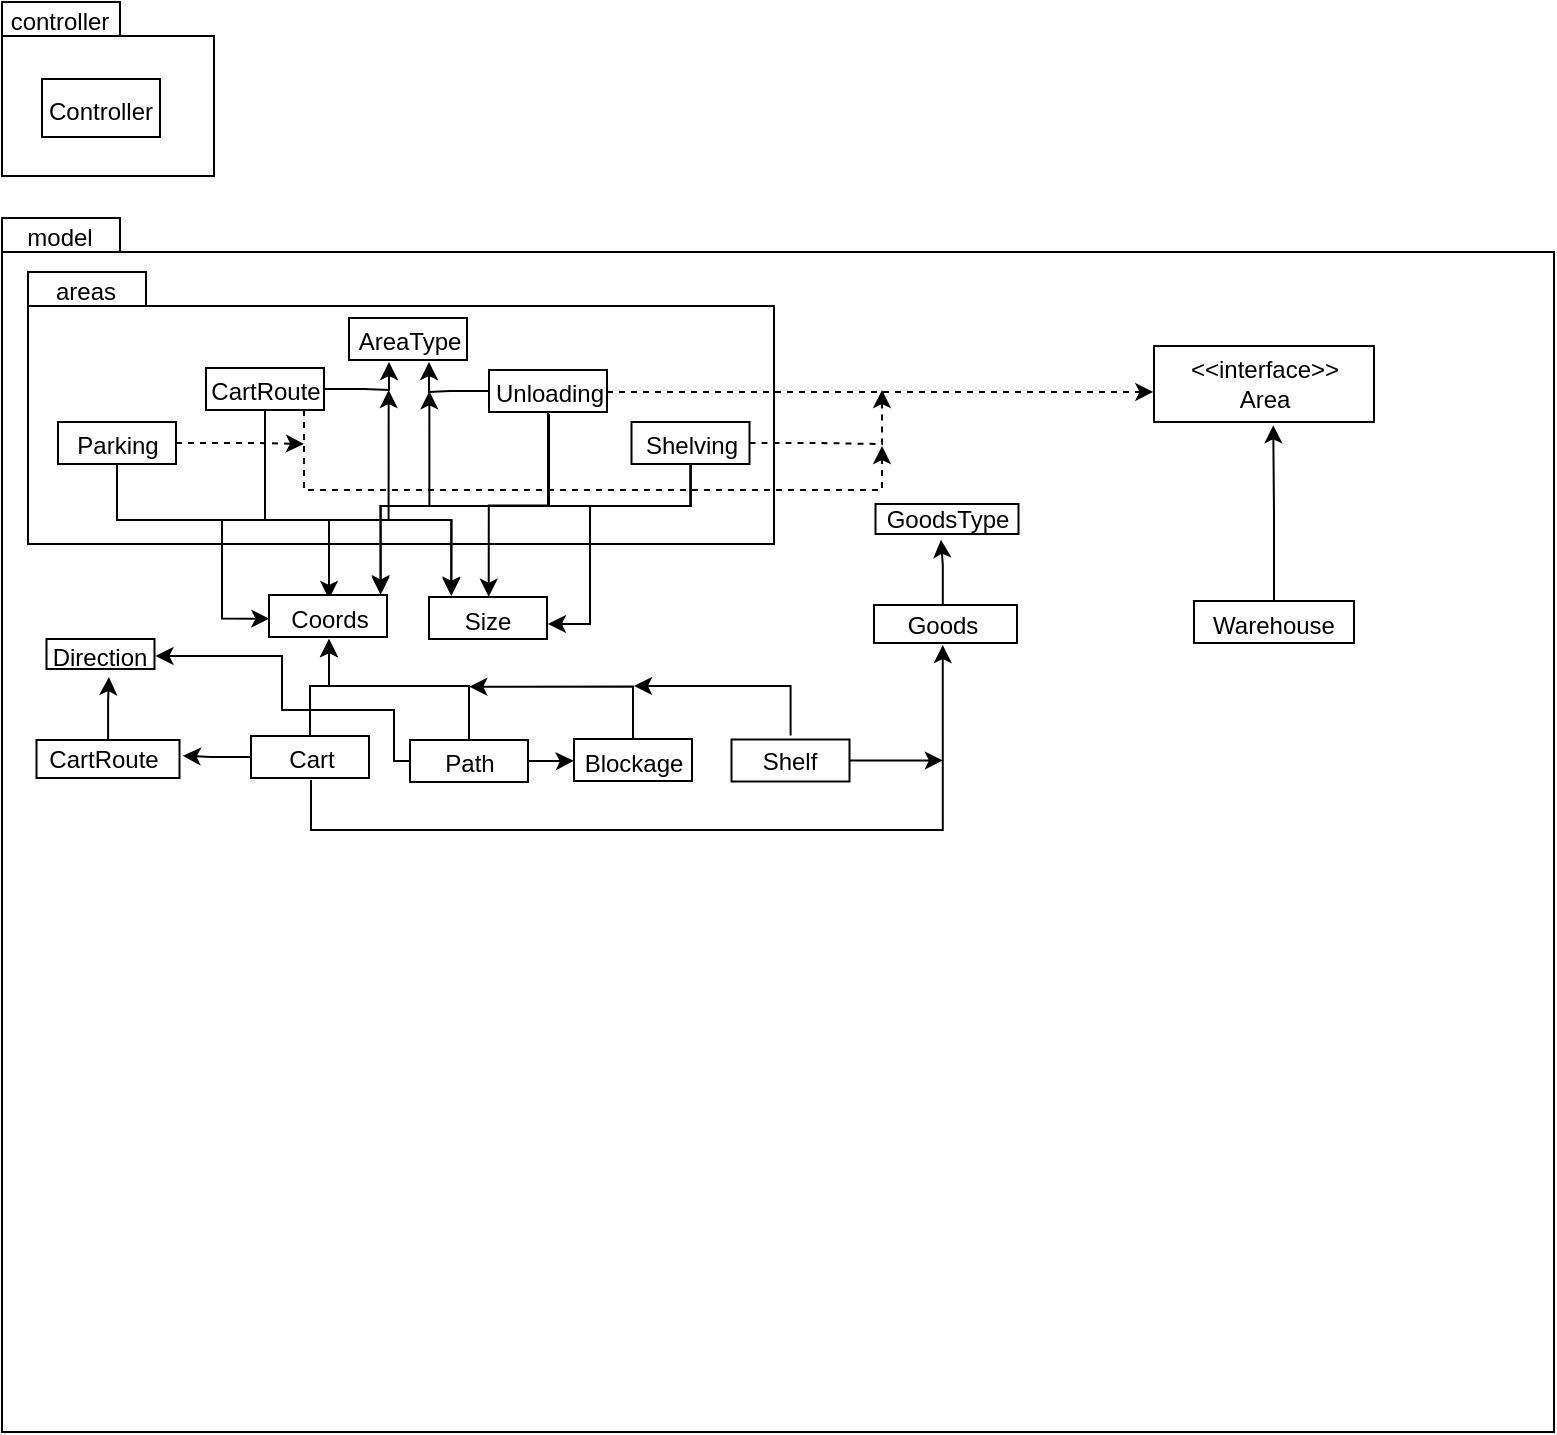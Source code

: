 <mxfile version="14.5.10"><diagram id="tTrkRgjFi5sx0ymFyfKe" name="Page-1"><mxGraphModel dx="813" dy="432" grid="1" gridSize="10" guides="1" tooltips="1" connect="1" arrows="1" fold="1" page="1" pageScale="1" pageWidth="850" pageHeight="1100" math="0" shadow="0"><root><mxCell id="0"/><mxCell id="1" parent="0"/><mxCell id="4ttIbBycnrn_x6FkgwT8-1" value="" style="rounded=0;whiteSpace=wrap;html=1;" vertex="1" parent="1"><mxGeometry x="44" y="56" width="59" height="17" as="geometry"/></mxCell><mxCell id="4ttIbBycnrn_x6FkgwT8-2" value="" style="verticalLabelPosition=bottom;verticalAlign=top;html=1;shape=mxgraph.basic.rect;fillColor2=none;strokeWidth=1;size=20;indent=5;" vertex="1" parent="1"><mxGeometry x="44" y="73" width="106" height="70" as="geometry"/></mxCell><mxCell id="4ttIbBycnrn_x6FkgwT8-3" value="controller" style="text;html=1;strokeColor=none;fillColor=none;align=center;verticalAlign=middle;whiteSpace=wrap;rounded=0;" vertex="1" parent="1"><mxGeometry x="43" y="56" width="60" height="20" as="geometry"/></mxCell><mxCell id="4ttIbBycnrn_x6FkgwT8-4" value="" style="rounded=0;whiteSpace=wrap;html=1;" vertex="1" parent="1"><mxGeometry x="44" y="164" width="59" height="17" as="geometry"/></mxCell><mxCell id="4ttIbBycnrn_x6FkgwT8-5" value="" style="verticalLabelPosition=bottom;verticalAlign=top;html=1;shape=mxgraph.basic.rect;fillColor2=none;strokeWidth=1;size=20;indent=5;" vertex="1" parent="1"><mxGeometry x="44" y="181" width="776" height="590" as="geometry"/></mxCell><mxCell id="4ttIbBycnrn_x6FkgwT8-6" value="model" style="text;html=1;strokeColor=none;fillColor=none;align=center;verticalAlign=middle;whiteSpace=wrap;rounded=0;" vertex="1" parent="1"><mxGeometry x="43" y="164" width="60" height="20" as="geometry"/></mxCell><mxCell id="4ttIbBycnrn_x6FkgwT8-7" value="" style="verticalLabelPosition=bottom;verticalAlign=top;html=1;shape=mxgraph.basic.rect;fillColor2=none;strokeWidth=1;size=20;indent=5;" vertex="1" parent="1"><mxGeometry x="64" y="94.5" width="59" height="29" as="geometry"/></mxCell><mxCell id="4ttIbBycnrn_x6FkgwT8-8" value="Controller" style="text;html=1;strokeColor=none;fillColor=none;align=center;verticalAlign=middle;whiteSpace=wrap;rounded=0;" vertex="1" parent="1"><mxGeometry x="72" y="99" width="43" height="23.5" as="geometry"/></mxCell><mxCell id="4ttIbBycnrn_x6FkgwT8-9" value="" style="rounded=0;whiteSpace=wrap;html=1;" vertex="1" parent="1"><mxGeometry x="57" y="191" width="59" height="17" as="geometry"/></mxCell><mxCell id="4ttIbBycnrn_x6FkgwT8-10" value="" style="verticalLabelPosition=bottom;verticalAlign=top;html=1;shape=mxgraph.basic.rect;fillColor2=none;strokeWidth=1;size=20;indent=5;" vertex="1" parent="1"><mxGeometry x="57" y="208" width="373" height="119" as="geometry"/></mxCell><mxCell id="4ttIbBycnrn_x6FkgwT8-11" value="areas" style="text;html=1;strokeColor=none;fillColor=none;align=center;verticalAlign=middle;whiteSpace=wrap;rounded=0;" vertex="1" parent="1"><mxGeometry x="56" y="191" width="60" height="20" as="geometry"/></mxCell><mxCell id="4ttIbBycnrn_x6FkgwT8-61" style="edgeStyle=orthogonalEdgeStyle;rounded=0;orthogonalLoop=1;jettySize=auto;html=1;entryX=0.25;entryY=1;entryDx=0;entryDy=0;" edge="1" parent="1" source="4ttIbBycnrn_x6FkgwT8-13" target="4ttIbBycnrn_x6FkgwT8-25"><mxGeometry relative="1" as="geometry"><Array as="points"><mxPoint x="225" y="250"/><mxPoint x="238" y="250"/></Array></mxGeometry></mxCell><mxCell id="4ttIbBycnrn_x6FkgwT8-70" style="edgeStyle=orthogonalEdgeStyle;rounded=0;orthogonalLoop=1;jettySize=auto;html=1;entryX=0.5;entryY=0;entryDx=0;entryDy=0;" edge="1" parent="1" source="4ttIbBycnrn_x6FkgwT8-13" target="4ttIbBycnrn_x6FkgwT8-56"><mxGeometry relative="1" as="geometry"><Array as="points"><mxPoint x="176" y="315"/><mxPoint x="208" y="315"/></Array></mxGeometry></mxCell><mxCell id="4ttIbBycnrn_x6FkgwT8-76" style="edgeStyle=orthogonalEdgeStyle;rounded=0;orthogonalLoop=1;jettySize=auto;html=1;entryX=0.189;entryY=-0.056;entryDx=0;entryDy=0;entryPerimeter=0;" edge="1" parent="1" source="4ttIbBycnrn_x6FkgwT8-13" target="4ttIbBycnrn_x6FkgwT8-57"><mxGeometry relative="1" as="geometry"><Array as="points"><mxPoint x="176" y="315"/><mxPoint x="269" y="315"/></Array></mxGeometry></mxCell><mxCell id="4ttIbBycnrn_x6FkgwT8-81" style="edgeStyle=orthogonalEdgeStyle;rounded=0;orthogonalLoop=1;jettySize=auto;html=1;dashed=1;" edge="1" parent="1" source="4ttIbBycnrn_x6FkgwT8-13"><mxGeometry relative="1" as="geometry"><mxPoint x="484" y="278" as="targetPoint"/><Array as="points"><mxPoint x="195" y="300"/><mxPoint x="484" y="300"/></Array></mxGeometry></mxCell><mxCell id="4ttIbBycnrn_x6FkgwT8-13" value="" style="verticalLabelPosition=bottom;verticalAlign=top;html=1;shape=mxgraph.basic.rect;fillColor2=none;strokeWidth=1;size=20;indent=5;" vertex="1" parent="1"><mxGeometry x="146" y="239" width="59" height="21" as="geometry"/></mxCell><mxCell id="4ttIbBycnrn_x6FkgwT8-14" value="CartRoute" style="text;html=1;strokeColor=none;fillColor=none;align=center;verticalAlign=middle;whiteSpace=wrap;rounded=0;" vertex="1" parent="1"><mxGeometry x="156" y="241" width="40" height="20" as="geometry"/></mxCell><mxCell id="4ttIbBycnrn_x6FkgwT8-64" style="edgeStyle=orthogonalEdgeStyle;rounded=0;orthogonalLoop=1;jettySize=auto;html=1;" edge="1" parent="1" source="4ttIbBycnrn_x6FkgwT8-16"><mxGeometry relative="1" as="geometry"><mxPoint x="237.333" y="250" as="targetPoint"/><Array as="points"><mxPoint x="102" y="315"/><mxPoint x="237" y="315"/></Array></mxGeometry></mxCell><mxCell id="4ttIbBycnrn_x6FkgwT8-72" style="edgeStyle=orthogonalEdgeStyle;rounded=0;orthogonalLoop=1;jettySize=auto;html=1;entryX=0.003;entryY=0.563;entryDx=0;entryDy=0;entryPerimeter=0;" edge="1" parent="1" source="4ttIbBycnrn_x6FkgwT8-16" target="4ttIbBycnrn_x6FkgwT8-55"><mxGeometry relative="1" as="geometry"><Array as="points"><mxPoint x="102" y="315"/><mxPoint x="154" y="315"/><mxPoint x="154" y="364"/></Array></mxGeometry></mxCell><mxCell id="4ttIbBycnrn_x6FkgwT8-77" style="edgeStyle=orthogonalEdgeStyle;rounded=0;orthogonalLoop=1;jettySize=auto;html=1;entryX=0.189;entryY=-0.024;entryDx=0;entryDy=0;entryPerimeter=0;" edge="1" parent="1" source="4ttIbBycnrn_x6FkgwT8-16" target="4ttIbBycnrn_x6FkgwT8-57"><mxGeometry relative="1" as="geometry"><Array as="points"><mxPoint x="102" y="315"/><mxPoint x="269" y="315"/></Array></mxGeometry></mxCell><mxCell id="4ttIbBycnrn_x6FkgwT8-82" style="edgeStyle=orthogonalEdgeStyle;rounded=0;orthogonalLoop=1;jettySize=auto;html=1;dashed=1;" edge="1" parent="1" source="4ttIbBycnrn_x6FkgwT8-16"><mxGeometry relative="1" as="geometry"><mxPoint x="195" y="277" as="targetPoint"/><Array as="points"><mxPoint x="173" y="277"/><mxPoint x="215" y="277"/></Array></mxGeometry></mxCell><mxCell id="4ttIbBycnrn_x6FkgwT8-16" value="" style="verticalLabelPosition=bottom;verticalAlign=top;html=1;shape=mxgraph.basic.rect;fillColor2=none;strokeWidth=1;size=20;indent=5;" vertex="1" parent="1"><mxGeometry x="72" y="266" width="59" height="21" as="geometry"/></mxCell><mxCell id="4ttIbBycnrn_x6FkgwT8-17" value="Parking" style="text;html=1;strokeColor=none;fillColor=none;align=center;verticalAlign=middle;whiteSpace=wrap;rounded=0;" vertex="1" parent="1"><mxGeometry x="82" y="268" width="40" height="20" as="geometry"/></mxCell><mxCell id="4ttIbBycnrn_x6FkgwT8-63" style="edgeStyle=orthogonalEdgeStyle;rounded=0;orthogonalLoop=1;jettySize=auto;html=1;" edge="1" parent="1" source="4ttIbBycnrn_x6FkgwT8-19"><mxGeometry relative="1" as="geometry"><mxPoint x="257.667" y="250.667" as="targetPoint"/><Array as="points"><mxPoint x="388" y="308"/><mxPoint x="258" y="308"/></Array></mxGeometry></mxCell><mxCell id="4ttIbBycnrn_x6FkgwT8-73" style="edgeStyle=orthogonalEdgeStyle;rounded=0;orthogonalLoop=1;jettySize=auto;html=1;entryX=1.008;entryY=0.643;entryDx=0;entryDy=0;entryPerimeter=0;" edge="1" parent="1" source="4ttIbBycnrn_x6FkgwT8-19" target="4ttIbBycnrn_x6FkgwT8-57"><mxGeometry relative="1" as="geometry"><Array as="points"><mxPoint x="388" y="308"/><mxPoint x="338" y="308"/><mxPoint x="338" y="367"/></Array></mxGeometry></mxCell><mxCell id="4ttIbBycnrn_x6FkgwT8-78" style="edgeStyle=orthogonalEdgeStyle;rounded=0;orthogonalLoop=1;jettySize=auto;html=1;entryX=0.946;entryY=-0.04;entryDx=0;entryDy=0;entryPerimeter=0;" edge="1" parent="1" source="4ttIbBycnrn_x6FkgwT8-19" target="4ttIbBycnrn_x6FkgwT8-55"><mxGeometry relative="1" as="geometry"><Array as="points"><mxPoint x="388" y="308"/><mxPoint x="233" y="308"/></Array></mxGeometry></mxCell><mxCell id="4ttIbBycnrn_x6FkgwT8-79" style="edgeStyle=orthogonalEdgeStyle;rounded=0;orthogonalLoop=1;jettySize=auto;html=1;dashed=1;" edge="1" parent="1" source="4ttIbBycnrn_x6FkgwT8-19"><mxGeometry relative="1" as="geometry"><mxPoint x="484" y="250" as="targetPoint"/><Array as="points"><mxPoint x="451" y="277"/><mxPoint x="484" y="277"/></Array></mxGeometry></mxCell><mxCell id="4ttIbBycnrn_x6FkgwT8-19" value="" style="verticalLabelPosition=bottom;verticalAlign=top;html=1;shape=mxgraph.basic.rect;fillColor2=none;strokeWidth=1;size=20;indent=5;" vertex="1" parent="1"><mxGeometry x="358.75" y="266" width="59" height="21" as="geometry"/></mxCell><mxCell id="4ttIbBycnrn_x6FkgwT8-20" value="Shelving" style="text;html=1;strokeColor=none;fillColor=none;align=center;verticalAlign=middle;whiteSpace=wrap;rounded=0;" vertex="1" parent="1"><mxGeometry x="368.75" y="268" width="40" height="20" as="geometry"/></mxCell><mxCell id="4ttIbBycnrn_x6FkgwT8-62" style="edgeStyle=orthogonalEdgeStyle;rounded=0;orthogonalLoop=1;jettySize=auto;html=1;entryX=0.75;entryY=1;entryDx=0;entryDy=0;" edge="1" parent="1" source="4ttIbBycnrn_x6FkgwT8-22" target="4ttIbBycnrn_x6FkgwT8-25"><mxGeometry relative="1" as="geometry"><Array as="points"><mxPoint x="268" y="251"/><mxPoint x="258" y="251"/></Array></mxGeometry></mxCell><mxCell id="4ttIbBycnrn_x6FkgwT8-75" style="edgeStyle=orthogonalEdgeStyle;rounded=0;orthogonalLoop=1;jettySize=auto;html=1;entryX=0.946;entryY=-0.008;entryDx=0;entryDy=0;entryPerimeter=0;" edge="1" parent="1" source="4ttIbBycnrn_x6FkgwT8-22" target="4ttIbBycnrn_x6FkgwT8-55"><mxGeometry relative="1" as="geometry"><Array as="points"><mxPoint x="317" y="308"/><mxPoint x="233" y="308"/></Array></mxGeometry></mxCell><mxCell id="4ttIbBycnrn_x6FkgwT8-83" style="edgeStyle=orthogonalEdgeStyle;rounded=0;orthogonalLoop=1;jettySize=auto;html=1;entryX=-0.003;entryY=0.604;entryDx=0;entryDy=0;entryPerimeter=0;dashed=1;" edge="1" parent="1" source="4ttIbBycnrn_x6FkgwT8-22" target="4ttIbBycnrn_x6FkgwT8-65"><mxGeometry relative="1" as="geometry"><Array as="points"><mxPoint x="483" y="251"/></Array></mxGeometry></mxCell><mxCell id="4ttIbBycnrn_x6FkgwT8-22" value="" style="verticalLabelPosition=bottom;verticalAlign=top;html=1;shape=mxgraph.basic.rect;fillColor2=none;strokeWidth=1;size=20;indent=5;" vertex="1" parent="1"><mxGeometry x="287.5" y="240" width="59" height="21" as="geometry"/></mxCell><mxCell id="4ttIbBycnrn_x6FkgwT8-74" style="edgeStyle=orthogonalEdgeStyle;rounded=0;orthogonalLoop=1;jettySize=auto;html=1;entryX=0.506;entryY=-0.008;entryDx=0;entryDy=0;entryPerimeter=0;" edge="1" parent="1" source="4ttIbBycnrn_x6FkgwT8-23" target="4ttIbBycnrn_x6FkgwT8-57"><mxGeometry relative="1" as="geometry"/></mxCell><mxCell id="4ttIbBycnrn_x6FkgwT8-23" value="Unloading" style="text;html=1;strokeColor=none;fillColor=none;align=center;verticalAlign=middle;whiteSpace=wrap;rounded=0;" vertex="1" parent="1"><mxGeometry x="297.5" y="242" width="40" height="20" as="geometry"/></mxCell><mxCell id="4ttIbBycnrn_x6FkgwT8-24" value="" style="verticalLabelPosition=bottom;verticalAlign=top;html=1;shape=mxgraph.basic.rect;fillColor2=none;strokeWidth=1;size=20;indent=5;" vertex="1" parent="1"><mxGeometry x="217.5" y="214" width="59" height="21" as="geometry"/></mxCell><mxCell id="4ttIbBycnrn_x6FkgwT8-25" value="AreaType" style="text;html=1;strokeColor=none;fillColor=none;align=center;verticalAlign=middle;whiteSpace=wrap;rounded=0;" vertex="1" parent="1"><mxGeometry x="227.5" y="216" width="40" height="20" as="geometry"/></mxCell><mxCell id="4ttIbBycnrn_x6FkgwT8-54" style="edgeStyle=orthogonalEdgeStyle;rounded=0;orthogonalLoop=1;jettySize=auto;html=1;entryX=0.606;entryY=1.003;entryDx=0;entryDy=0;entryPerimeter=0;" edge="1" parent="1" source="4ttIbBycnrn_x6FkgwT8-30" target="4ttIbBycnrn_x6FkgwT8-33"><mxGeometry relative="1" as="geometry"/></mxCell><mxCell id="4ttIbBycnrn_x6FkgwT8-30" value="" style="verticalLabelPosition=bottom;verticalAlign=top;html=1;shape=mxgraph.basic.rect;fillColor2=none;strokeWidth=1;size=20;indent=5;" vertex="1" parent="1"><mxGeometry x="61.25" y="425" width="71.5" height="19" as="geometry"/></mxCell><mxCell id="4ttIbBycnrn_x6FkgwT8-31" value="CartRoute" style="text;html=1;strokeColor=none;fillColor=none;align=center;verticalAlign=middle;whiteSpace=wrap;rounded=0;" vertex="1" parent="1"><mxGeometry x="75" y="425" width="40" height="20" as="geometry"/></mxCell><mxCell id="4ttIbBycnrn_x6FkgwT8-32" value="" style="verticalLabelPosition=bottom;verticalAlign=top;html=1;shape=mxgraph.basic.rect;fillColor2=none;strokeWidth=1;size=20;indent=5;" vertex="1" parent="1"><mxGeometry x="66.25" y="374.5" width="54" height="15" as="geometry"/></mxCell><mxCell id="4ttIbBycnrn_x6FkgwT8-33" value="Direction" style="text;html=1;strokeColor=none;fillColor=none;align=center;verticalAlign=middle;whiteSpace=wrap;rounded=0;" vertex="1" parent="1"><mxGeometry x="73.25" y="373.5" width="40" height="20" as="geometry"/></mxCell><mxCell id="4ttIbBycnrn_x6FkgwT8-88" style="edgeStyle=orthogonalEdgeStyle;rounded=0;orthogonalLoop=1;jettySize=auto;html=1;" edge="1" parent="1" source="4ttIbBycnrn_x6FkgwT8-35"><mxGeometry relative="1" as="geometry"><mxPoint x="277.667" y="398.333" as="targetPoint"/><Array as="points"><mxPoint x="360" y="398"/></Array></mxGeometry></mxCell><mxCell id="4ttIbBycnrn_x6FkgwT8-35" value="" style="verticalLabelPosition=bottom;verticalAlign=top;html=1;shape=mxgraph.basic.rect;fillColor2=none;strokeWidth=1;size=20;indent=5;" vertex="1" parent="1"><mxGeometry x="330" y="424.5" width="59" height="21" as="geometry"/></mxCell><mxCell id="4ttIbBycnrn_x6FkgwT8-36" value="Blockage" style="text;html=1;strokeColor=none;fillColor=none;align=center;verticalAlign=middle;whiteSpace=wrap;rounded=0;" vertex="1" parent="1"><mxGeometry x="340" y="426.5" width="40" height="20" as="geometry"/></mxCell><mxCell id="4ttIbBycnrn_x6FkgwT8-85" style="edgeStyle=orthogonalEdgeStyle;rounded=0;orthogonalLoop=1;jettySize=auto;html=1;entryX=1.023;entryY=0.414;entryDx=0;entryDy=0;entryPerimeter=0;" edge="1" parent="1" source="4ttIbBycnrn_x6FkgwT8-38" target="4ttIbBycnrn_x6FkgwT8-30"><mxGeometry relative="1" as="geometry"/></mxCell><mxCell id="4ttIbBycnrn_x6FkgwT8-86" style="edgeStyle=orthogonalEdgeStyle;rounded=0;orthogonalLoop=1;jettySize=auto;html=1;entryX=0.5;entryY=1;entryDx=0;entryDy=0;" edge="1" parent="1" source="4ttIbBycnrn_x6FkgwT8-38" target="4ttIbBycnrn_x6FkgwT8-56"><mxGeometry relative="1" as="geometry"><Array as="points"><mxPoint x="198" y="398"/><mxPoint x="208" y="398"/></Array></mxGeometry></mxCell><mxCell id="4ttIbBycnrn_x6FkgwT8-38" value="" style="verticalLabelPosition=bottom;verticalAlign=top;html=1;shape=mxgraph.basic.rect;fillColor2=none;strokeWidth=1;size=20;indent=5;" vertex="1" parent="1"><mxGeometry x="168.5" y="423" width="59" height="21" as="geometry"/></mxCell><mxCell id="4ttIbBycnrn_x6FkgwT8-94" style="edgeStyle=orthogonalEdgeStyle;rounded=0;orthogonalLoop=1;jettySize=auto;html=1;entryX=0.5;entryY=1;entryDx=0;entryDy=0;" edge="1" parent="1" source="4ttIbBycnrn_x6FkgwT8-39" target="4ttIbBycnrn_x6FkgwT8-50"><mxGeometry relative="1" as="geometry"><Array as="points"><mxPoint x="199" y="470"/><mxPoint x="514" y="470"/></Array></mxGeometry></mxCell><mxCell id="4ttIbBycnrn_x6FkgwT8-39" value="&lt;div&gt;Cart&lt;/div&gt;" style="text;html=1;strokeColor=none;fillColor=none;align=center;verticalAlign=middle;whiteSpace=wrap;rounded=0;" vertex="1" parent="1"><mxGeometry x="178.5" y="425" width="40" height="20" as="geometry"/></mxCell><mxCell id="4ttIbBycnrn_x6FkgwT8-87" style="edgeStyle=orthogonalEdgeStyle;rounded=0;orthogonalLoop=1;jettySize=auto;html=1;entryX=0.5;entryY=1;entryDx=0;entryDy=0;" edge="1" parent="1" source="4ttIbBycnrn_x6FkgwT8-41" target="4ttIbBycnrn_x6FkgwT8-56"><mxGeometry relative="1" as="geometry"><Array as="points"><mxPoint x="278" y="398"/><mxPoint x="208" y="398"/></Array></mxGeometry></mxCell><mxCell id="4ttIbBycnrn_x6FkgwT8-90" style="edgeStyle=orthogonalEdgeStyle;rounded=0;orthogonalLoop=1;jettySize=auto;html=1;entryX=-0.002;entryY=0.52;entryDx=0;entryDy=0;entryPerimeter=0;" edge="1" parent="1" source="4ttIbBycnrn_x6FkgwT8-41" target="4ttIbBycnrn_x6FkgwT8-35"><mxGeometry relative="1" as="geometry"/></mxCell><mxCell id="4ttIbBycnrn_x6FkgwT8-91" style="edgeStyle=orthogonalEdgeStyle;rounded=0;orthogonalLoop=1;jettySize=auto;html=1;entryX=1.009;entryY=0.567;entryDx=0;entryDy=0;entryPerimeter=0;" edge="1" parent="1" source="4ttIbBycnrn_x6FkgwT8-41" target="4ttIbBycnrn_x6FkgwT8-32"><mxGeometry relative="1" as="geometry"><Array as="points"><mxPoint x="240" y="436"/><mxPoint x="240" y="410"/><mxPoint x="184" y="410"/><mxPoint x="184" y="383"/></Array></mxGeometry></mxCell><mxCell id="4ttIbBycnrn_x6FkgwT8-41" value="" style="verticalLabelPosition=bottom;verticalAlign=top;html=1;shape=mxgraph.basic.rect;fillColor2=none;strokeWidth=1;size=20;indent=5;" vertex="1" parent="1"><mxGeometry x="248" y="425" width="59" height="21" as="geometry"/></mxCell><mxCell id="4ttIbBycnrn_x6FkgwT8-42" value="&lt;div&gt;Path&lt;/div&gt;" style="text;html=1;strokeColor=none;fillColor=none;align=center;verticalAlign=middle;whiteSpace=wrap;rounded=0;" vertex="1" parent="1"><mxGeometry x="258" y="427" width="40" height="20" as="geometry"/></mxCell><mxCell id="4ttIbBycnrn_x6FkgwT8-89" style="edgeStyle=orthogonalEdgeStyle;rounded=0;orthogonalLoop=1;jettySize=auto;html=1;" edge="1" parent="1"><mxGeometry relative="1" as="geometry"><mxPoint x="360" y="398" as="targetPoint"/><mxPoint x="438.3" y="422.75" as="sourcePoint"/><Array as="points"><mxPoint x="438" y="398"/></Array></mxGeometry></mxCell><mxCell id="4ttIbBycnrn_x6FkgwT8-95" style="edgeStyle=orthogonalEdgeStyle;rounded=0;orthogonalLoop=1;jettySize=auto;html=1;" edge="1" parent="1" source="4ttIbBycnrn_x6FkgwT8-44"><mxGeometry relative="1" as="geometry"><mxPoint x="514.429" y="435.238" as="targetPoint"/></mxGeometry></mxCell><mxCell id="4ttIbBycnrn_x6FkgwT8-44" value="" style="verticalLabelPosition=bottom;verticalAlign=top;html=1;shape=mxgraph.basic.rect;fillColor2=none;strokeWidth=1;size=20;indent=5;" vertex="1" parent="1"><mxGeometry x="408.75" y="424.75" width="59" height="21" as="geometry"/></mxCell><mxCell id="4ttIbBycnrn_x6FkgwT8-45" value="Shelf" style="text;html=1;strokeColor=none;fillColor=none;align=center;verticalAlign=middle;whiteSpace=wrap;rounded=0;" vertex="1" parent="1"><mxGeometry x="418.25" y="426.25" width="40" height="20" as="geometry"/></mxCell><mxCell id="4ttIbBycnrn_x6FkgwT8-49" value="" style="verticalLabelPosition=bottom;verticalAlign=top;html=1;shape=mxgraph.basic.rect;fillColor2=none;strokeWidth=1;size=20;indent=5;" vertex="1" parent="1"><mxGeometry x="480" y="357.5" width="71.5" height="19" as="geometry"/></mxCell><mxCell id="4ttIbBycnrn_x6FkgwT8-53" style="edgeStyle=orthogonalEdgeStyle;rounded=0;orthogonalLoop=1;jettySize=auto;html=1;entryX=0.425;entryY=1.019;entryDx=0;entryDy=0;entryPerimeter=0;" edge="1" parent="1" source="4ttIbBycnrn_x6FkgwT8-50" target="4ttIbBycnrn_x6FkgwT8-52"><mxGeometry relative="1" as="geometry"/></mxCell><mxCell id="4ttIbBycnrn_x6FkgwT8-50" value="Goods" style="text;html=1;strokeColor=none;fillColor=none;align=center;verticalAlign=middle;whiteSpace=wrap;rounded=0;" vertex="1" parent="1"><mxGeometry x="495" y="357.5" width="38.75" height="20" as="geometry"/></mxCell><mxCell id="4ttIbBycnrn_x6FkgwT8-51" value="" style="verticalLabelPosition=bottom;verticalAlign=top;html=1;shape=mxgraph.basic.rect;fillColor2=none;strokeWidth=1;size=20;indent=5;" vertex="1" parent="1"><mxGeometry x="480.75" y="307" width="71.5" height="15" as="geometry"/></mxCell><mxCell id="4ttIbBycnrn_x6FkgwT8-52" value="GoodsType" style="text;html=1;strokeColor=none;fillColor=none;align=center;verticalAlign=middle;whiteSpace=wrap;rounded=0;" vertex="1" parent="1"><mxGeometry x="496.5" y="304.5" width="40" height="20" as="geometry"/></mxCell><mxCell id="4ttIbBycnrn_x6FkgwT8-55" value="" style="verticalLabelPosition=bottom;verticalAlign=top;html=1;shape=mxgraph.basic.rect;fillColor2=none;strokeWidth=1;size=20;indent=5;" vertex="1" parent="1"><mxGeometry x="177.5" y="352.5" width="59" height="21" as="geometry"/></mxCell><mxCell id="4ttIbBycnrn_x6FkgwT8-56" value="Coords" style="text;html=1;strokeColor=none;fillColor=none;align=center;verticalAlign=middle;whiteSpace=wrap;rounded=0;" vertex="1" parent="1"><mxGeometry x="187.5" y="354.5" width="40" height="20" as="geometry"/></mxCell><mxCell id="4ttIbBycnrn_x6FkgwT8-57" value="" style="verticalLabelPosition=bottom;verticalAlign=top;html=1;shape=mxgraph.basic.rect;fillColor2=none;strokeWidth=1;size=20;indent=5;" vertex="1" parent="1"><mxGeometry x="257.5" y="353.5" width="59" height="21" as="geometry"/></mxCell><mxCell id="4ttIbBycnrn_x6FkgwT8-58" value="Size" style="text;html=1;strokeColor=none;fillColor=none;align=center;verticalAlign=middle;whiteSpace=wrap;rounded=0;" vertex="1" parent="1"><mxGeometry x="267" y="355.5" width="40" height="20" as="geometry"/></mxCell><mxCell id="4ttIbBycnrn_x6FkgwT8-84" style="edgeStyle=orthogonalEdgeStyle;rounded=0;orthogonalLoop=1;jettySize=auto;html=1;entryX=0.542;entryY=1.043;entryDx=0;entryDy=0;entryPerimeter=0;" edge="1" parent="1" source="4ttIbBycnrn_x6FkgwT8-59" target="4ttIbBycnrn_x6FkgwT8-65"><mxGeometry relative="1" as="geometry"/></mxCell><mxCell id="4ttIbBycnrn_x6FkgwT8-59" value="" style="verticalLabelPosition=bottom;verticalAlign=top;html=1;shape=mxgraph.basic.rect;fillColor2=none;strokeWidth=1;size=20;indent=5;" vertex="1" parent="1"><mxGeometry x="640" y="355.5" width="80" height="21" as="geometry"/></mxCell><mxCell id="4ttIbBycnrn_x6FkgwT8-60" value="Warehouse" style="text;html=1;strokeColor=none;fillColor=none;align=center;verticalAlign=middle;whiteSpace=wrap;rounded=0;" vertex="1" parent="1"><mxGeometry x="660" y="357.5" width="40" height="20" as="geometry"/></mxCell><mxCell id="4ttIbBycnrn_x6FkgwT8-65" value="" style="verticalLabelPosition=bottom;verticalAlign=top;html=1;shape=mxgraph.basic.rect;fillColor2=none;strokeWidth=1;size=20;indent=5;" vertex="1" parent="1"><mxGeometry x="620" y="228" width="110" height="38" as="geometry"/></mxCell><mxCell id="4ttIbBycnrn_x6FkgwT8-66" value="&lt;div&gt;&amp;lt;&amp;lt;interface&amp;gt;&amp;gt;&lt;/div&gt;&lt;div&gt;Area&lt;br&gt;&lt;/div&gt;" style="text;html=1;strokeColor=none;fillColor=none;align=center;verticalAlign=middle;whiteSpace=wrap;rounded=0;" vertex="1" parent="1"><mxGeometry x="632.5" y="234" width="85" height="26" as="geometry"/></mxCell></root></mxGraphModel></diagram></mxfile>